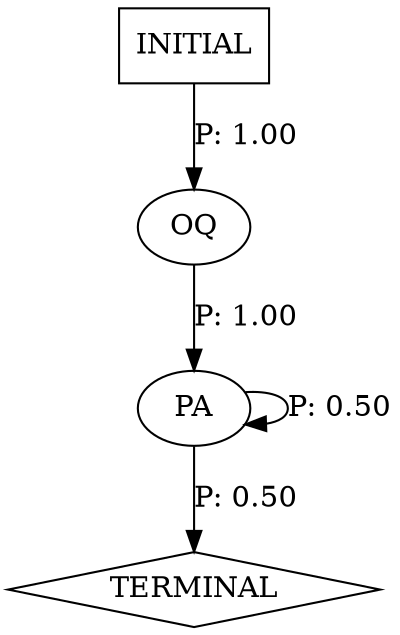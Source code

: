 digraph G {
  0 [label="OQ"];
  1 [label="PA"];
  2 [label="TERMINAL",shape=diamond];
  3 [label="INITIAL",shape=box];
0->1 [label="P: 1.00"];
1->1 [label="P: 0.50"];
1->2 [label="P: 0.50"];
3->0 [label="P: 1.00"];
}
